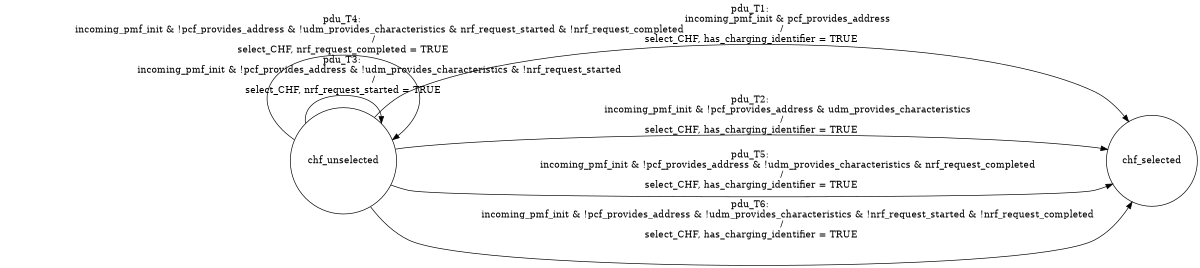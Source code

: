 digraph SMF{
rankdir = LR;
size = "8,5"
node [shape = circle, label="chf_unselected"]chf_unselected;
node [shape = circle, label="chf_selected"]chf_selected;
chf_unselected -> chf_selected [label = "pdu_T1: 
                        incoming_pmf_init & pcf_provides_address
                    /
select_CHF, has_charging_identifier = TRUE"]
chf_unselected -> chf_selected [label = "pdu_T2: 
                        incoming_pmf_init & !pcf_provides_address & udm_provides_characteristics
                    /
select_CHF, has_charging_identifier = TRUE"]
chf_unselected -> chf_unselected [label = "pdu_T3: 
                        incoming_pmf_init & !pcf_provides_address & !udm_provides_characteristics & !nrf_request_started
                    /
select_CHF, nrf_request_started = TRUE"]
chf_unselected -> chf_unselected [label = "pdu_T4: 
                        incoming_pmf_init & !pcf_provides_address & !udm_provides_characteristics & nrf_request_started & !nrf_request_completed
                    /
select_CHF, nrf_request_completed = TRUE"]
chf_unselected -> chf_selected [label = "pdu_T5: 
                        incoming_pmf_init & !pcf_provides_address & !udm_provides_characteristics & nrf_request_completed
                    /
select_CHF, has_charging_identifier = TRUE"]
chf_unselected -> chf_selected [label = "pdu_T6: 
                        incoming_pmf_init & !pcf_provides_address & !udm_provides_characteristics & !nrf_request_started & !nrf_request_completed
                    /
select_CHF, has_charging_identifier = TRUE"]
}
